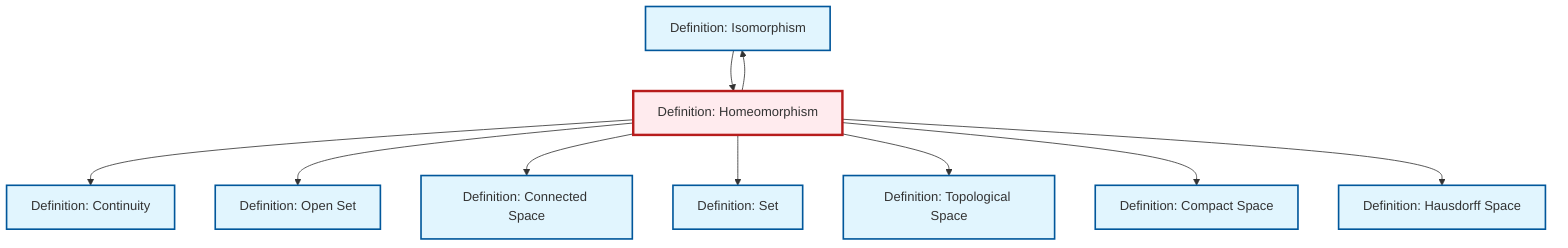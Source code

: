 graph TD
    classDef definition fill:#e1f5fe,stroke:#01579b,stroke-width:2px
    classDef theorem fill:#f3e5f5,stroke:#4a148c,stroke-width:2px
    classDef axiom fill:#fff3e0,stroke:#e65100,stroke-width:2px
    classDef example fill:#e8f5e9,stroke:#1b5e20,stroke-width:2px
    classDef current fill:#ffebee,stroke:#b71c1c,stroke-width:3px
    def-open-set["Definition: Open Set"]:::definition
    def-topological-space["Definition: Topological Space"]:::definition
    def-isomorphism["Definition: Isomorphism"]:::definition
    def-compact["Definition: Compact Space"]:::definition
    def-hausdorff["Definition: Hausdorff Space"]:::definition
    def-connected["Definition: Connected Space"]:::definition
    def-homeomorphism["Definition: Homeomorphism"]:::definition
    def-set["Definition: Set"]:::definition
    def-continuity["Definition: Continuity"]:::definition
    def-homeomorphism --> def-isomorphism
    def-homeomorphism --> def-continuity
    def-homeomorphism --> def-open-set
    def-homeomorphism --> def-connected
    def-homeomorphism --> def-set
    def-homeomorphism --> def-topological-space
    def-isomorphism --> def-homeomorphism
    def-homeomorphism --> def-compact
    def-homeomorphism --> def-hausdorff
    class def-homeomorphism current